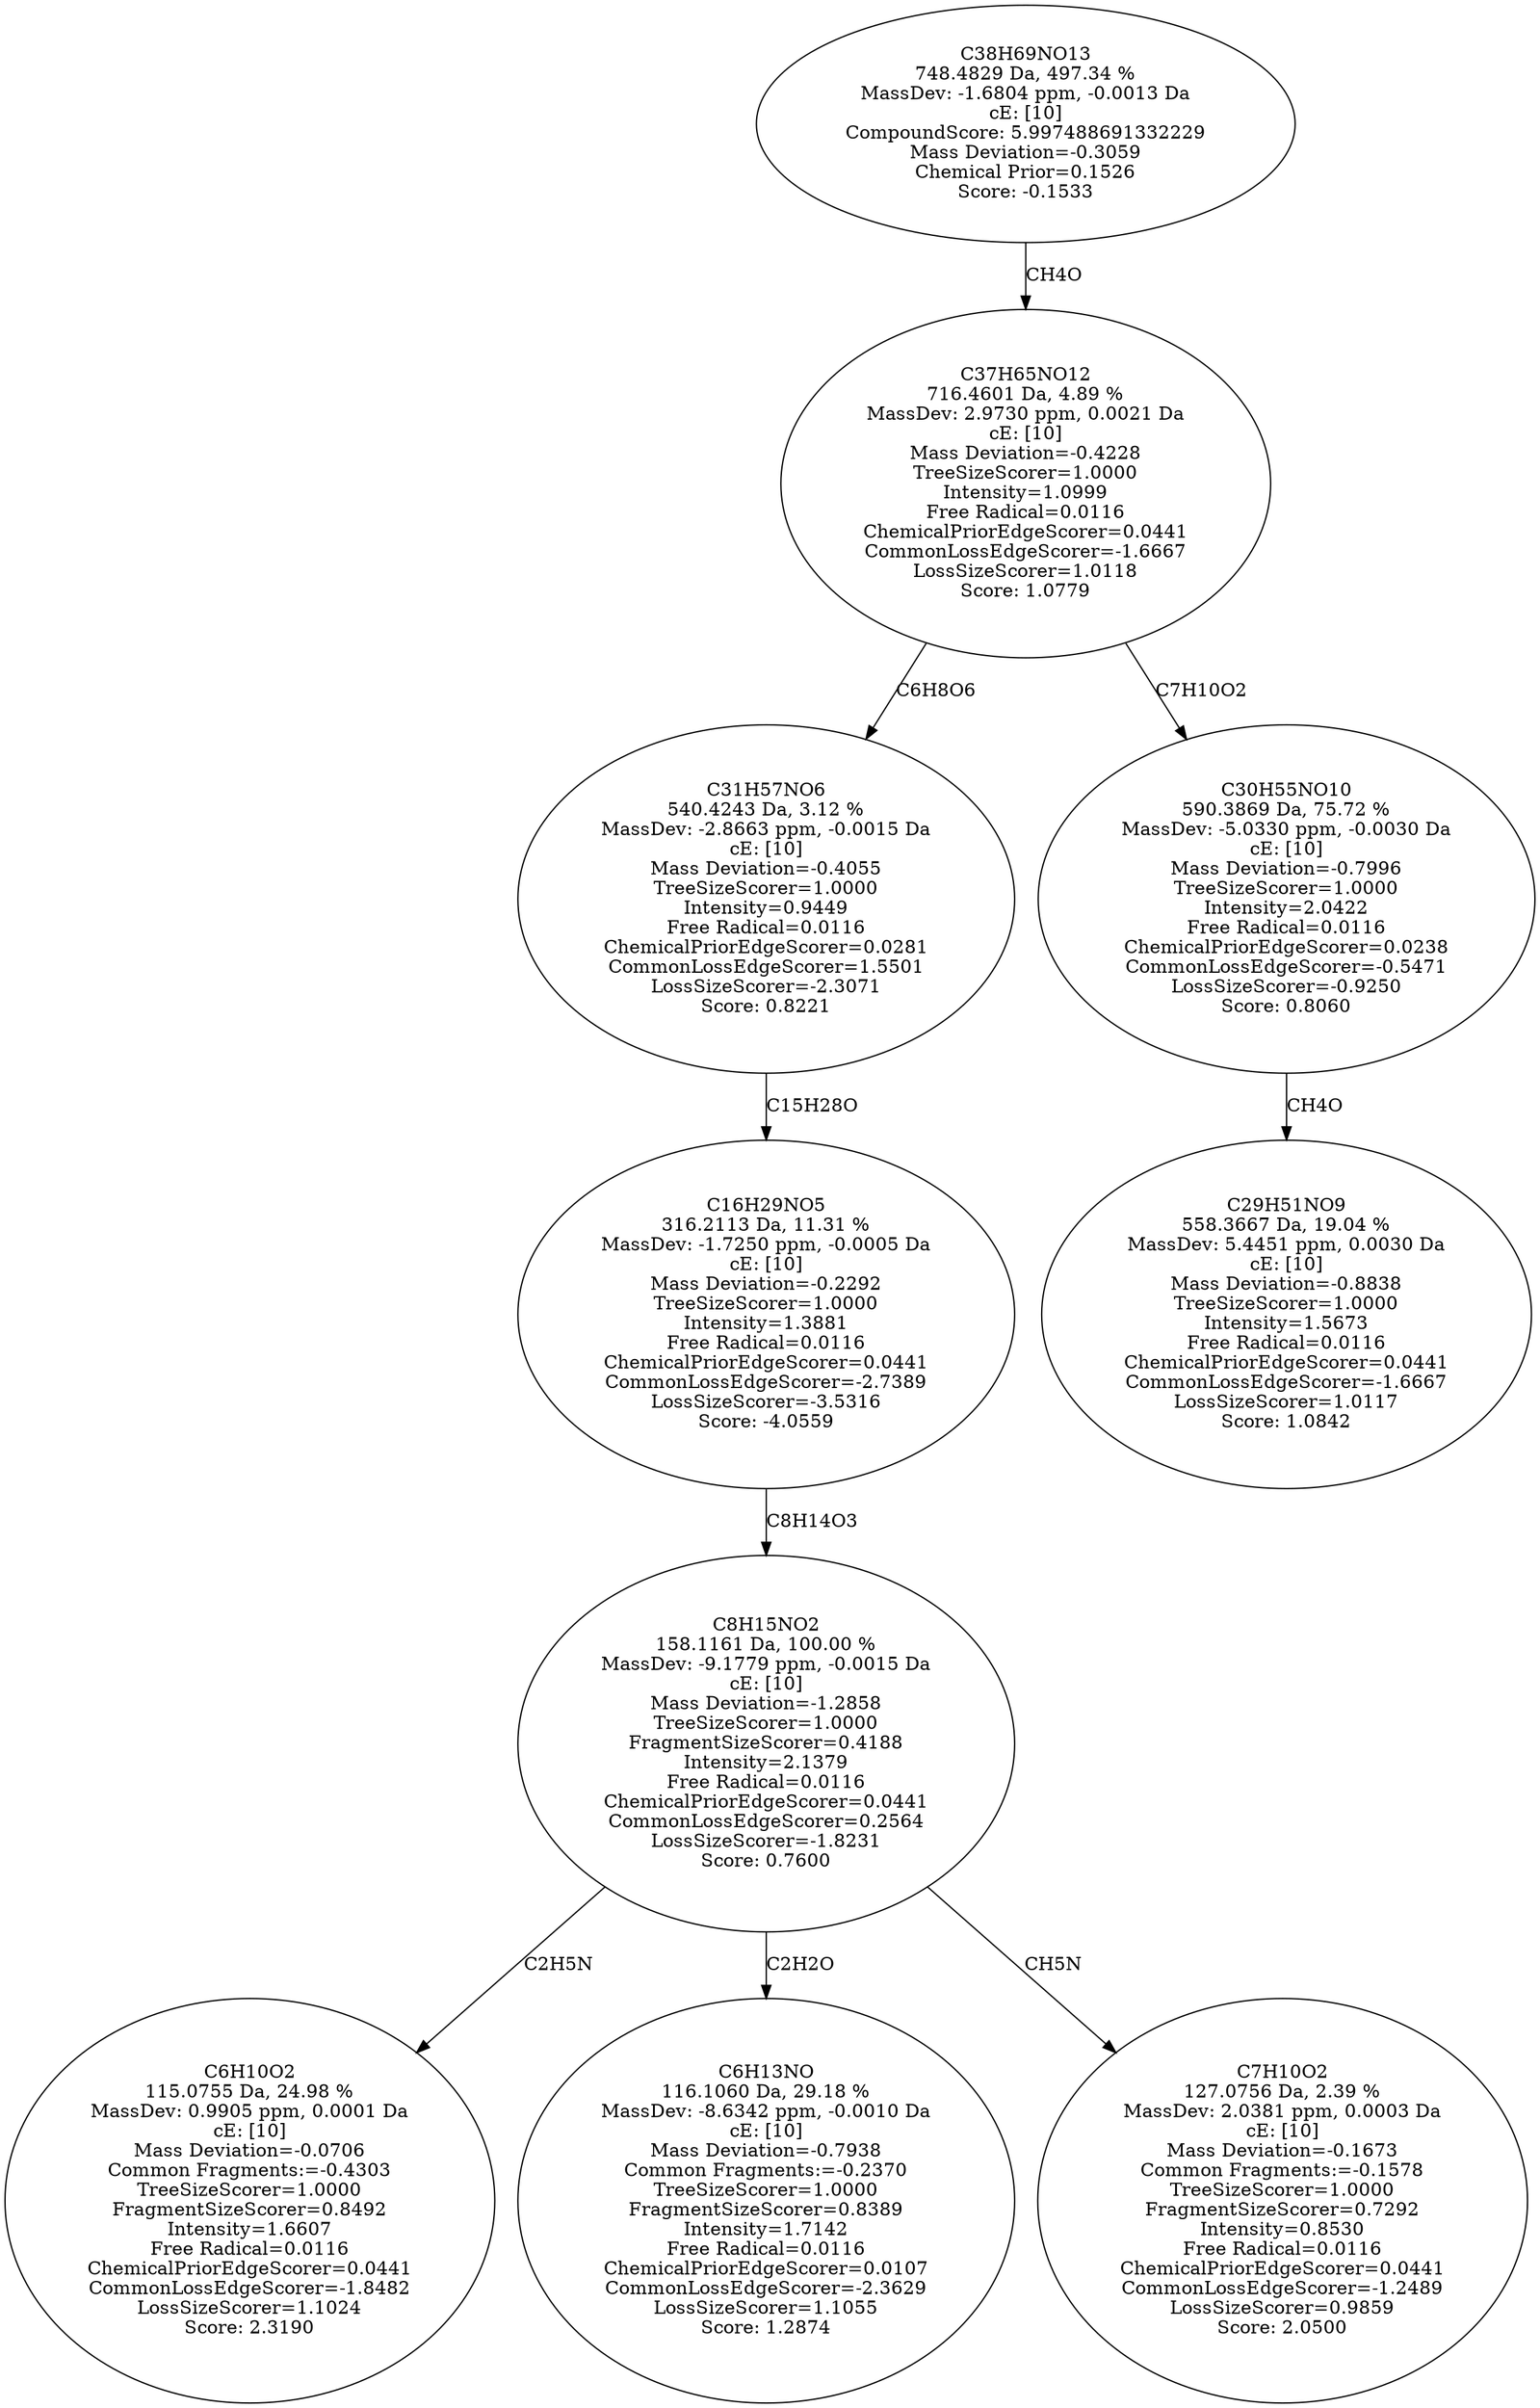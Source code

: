 strict digraph {
v1 [label="C6H10O2\n115.0755 Da, 24.98 %\nMassDev: 0.9905 ppm, 0.0001 Da\ncE: [10]\nMass Deviation=-0.0706\nCommon Fragments:=-0.4303\nTreeSizeScorer=1.0000\nFragmentSizeScorer=0.8492\nIntensity=1.6607\nFree Radical=0.0116\nChemicalPriorEdgeScorer=0.0441\nCommonLossEdgeScorer=-1.8482\nLossSizeScorer=1.1024\nScore: 2.3190"];
v2 [label="C6H13NO\n116.1060 Da, 29.18 %\nMassDev: -8.6342 ppm, -0.0010 Da\ncE: [10]\nMass Deviation=-0.7938\nCommon Fragments:=-0.2370\nTreeSizeScorer=1.0000\nFragmentSizeScorer=0.8389\nIntensity=1.7142\nFree Radical=0.0116\nChemicalPriorEdgeScorer=0.0107\nCommonLossEdgeScorer=-2.3629\nLossSizeScorer=1.1055\nScore: 1.2874"];
v3 [label="C7H10O2\n127.0756 Da, 2.39 %\nMassDev: 2.0381 ppm, 0.0003 Da\ncE: [10]\nMass Deviation=-0.1673\nCommon Fragments:=-0.1578\nTreeSizeScorer=1.0000\nFragmentSizeScorer=0.7292\nIntensity=0.8530\nFree Radical=0.0116\nChemicalPriorEdgeScorer=0.0441\nCommonLossEdgeScorer=-1.2489\nLossSizeScorer=0.9859\nScore: 2.0500"];
v4 [label="C8H15NO2\n158.1161 Da, 100.00 %\nMassDev: -9.1779 ppm, -0.0015 Da\ncE: [10]\nMass Deviation=-1.2858\nTreeSizeScorer=1.0000\nFragmentSizeScorer=0.4188\nIntensity=2.1379\nFree Radical=0.0116\nChemicalPriorEdgeScorer=0.0441\nCommonLossEdgeScorer=0.2564\nLossSizeScorer=-1.8231\nScore: 0.7600"];
v5 [label="C16H29NO5\n316.2113 Da, 11.31 %\nMassDev: -1.7250 ppm, -0.0005 Da\ncE: [10]\nMass Deviation=-0.2292\nTreeSizeScorer=1.0000\nIntensity=1.3881\nFree Radical=0.0116\nChemicalPriorEdgeScorer=0.0441\nCommonLossEdgeScorer=-2.7389\nLossSizeScorer=-3.5316\nScore: -4.0559"];
v6 [label="C31H57NO6\n540.4243 Da, 3.12 %\nMassDev: -2.8663 ppm, -0.0015 Da\ncE: [10]\nMass Deviation=-0.4055\nTreeSizeScorer=1.0000\nIntensity=0.9449\nFree Radical=0.0116\nChemicalPriorEdgeScorer=0.0281\nCommonLossEdgeScorer=1.5501\nLossSizeScorer=-2.3071\nScore: 0.8221"];
v7 [label="C29H51NO9\n558.3667 Da, 19.04 %\nMassDev: 5.4451 ppm, 0.0030 Da\ncE: [10]\nMass Deviation=-0.8838\nTreeSizeScorer=1.0000\nIntensity=1.5673\nFree Radical=0.0116\nChemicalPriorEdgeScorer=0.0441\nCommonLossEdgeScorer=-1.6667\nLossSizeScorer=1.0117\nScore: 1.0842"];
v8 [label="C30H55NO10\n590.3869 Da, 75.72 %\nMassDev: -5.0330 ppm, -0.0030 Da\ncE: [10]\nMass Deviation=-0.7996\nTreeSizeScorer=1.0000\nIntensity=2.0422\nFree Radical=0.0116\nChemicalPriorEdgeScorer=0.0238\nCommonLossEdgeScorer=-0.5471\nLossSizeScorer=-0.9250\nScore: 0.8060"];
v9 [label="C37H65NO12\n716.4601 Da, 4.89 %\nMassDev: 2.9730 ppm, 0.0021 Da\ncE: [10]\nMass Deviation=-0.4228\nTreeSizeScorer=1.0000\nIntensity=1.0999\nFree Radical=0.0116\nChemicalPriorEdgeScorer=0.0441\nCommonLossEdgeScorer=-1.6667\nLossSizeScorer=1.0118\nScore: 1.0779"];
v10 [label="C38H69NO13\n748.4829 Da, 497.34 %\nMassDev: -1.6804 ppm, -0.0013 Da\ncE: [10]\nCompoundScore: 5.997488691332229\nMass Deviation=-0.3059\nChemical Prior=0.1526\nScore: -0.1533"];
v4 -> v1 [label="C2H5N"];
v4 -> v2 [label="C2H2O"];
v4 -> v3 [label="CH5N"];
v5 -> v4 [label="C8H14O3"];
v6 -> v5 [label="C15H28O"];
v9 -> v6 [label="C6H8O6"];
v8 -> v7 [label="CH4O"];
v9 -> v8 [label="C7H10O2"];
v10 -> v9 [label="CH4O"];
}